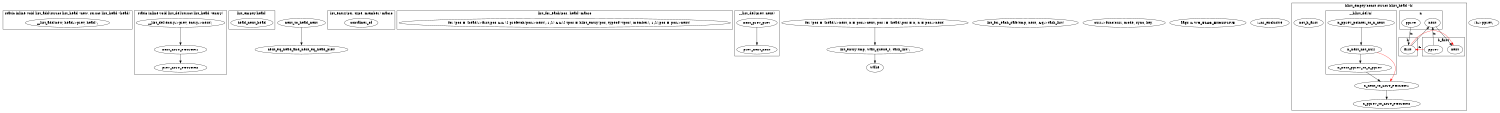 digraph list_h{
        size="10,18";
        ratio=filled;

		subgraph cluster_list_add{
				label="static inline void list_add(struct list_head *new, struct list_head *head)";

				__list_add[label="__list_add(new, head, head->next);"];
		}

		subgraph cluster_list_add_tail{
				label="static inline void list_add_tail(struct list_head *new, struct list_head *head)";

				__list_add[label="__list_add(new, head->prev, head);"];
		}

		subgraph cluster_list_del{
				label="static inline void list_del(struct list_head *entry)";

				__list_del[label="__list_del(entry->prev, entry->next);"];
				next_LIST_POISON1;
				prev_LIST_POISON2;

				__list_del -> next_LIST_POISON1;
				next_LIST_POISON1 -> prev_LIST_POISON2;
		}

		subgraph cluster_list_empty{
				label="list_empty(head)";
				head_next_head;
		}

		subgraph list_empty_careful{
				label="list_empty_careful(const struct list_head *head)";
				next_to_head_next;
				next_eq_head_and_next_eq_head_prev;

				next_to_head_next -> next_eq_head_and_next_eq_head_prev;
		}

		subgraph cluster_list_entry{
				// Returns the address of the data structure of type t in which the list_head field that has the name m and the address p is included.
				// list_entry(p,t,m)
				label="list_entry(ptr, type, member) macro"; //		// type has the type of ptr, and its name is member in type. return type address.

				container_of;
		}

		subgraph cluster_list_for_each{
				label="list_for_each(pos, head) macro";
        
				for[label="	for (pos = (head)->next; prefetch(pos->next), pos != (head);pos = pos->next)"];
		}

		subgraph cluster_list_for_each_entry{
				label="list_for_each_entry(pos, head, member) macro"; 
				
				for[label="for (pos = list_entry((head)->next, typeof(*pos), member);\lprefetch(pos->member.next), &pos->member != (head);\lpos = list_entry(pos->member.next, typeof(*pos), member))"];		
		}

		subgraph cluster__list_del{
				label="__list_del(prev, next)";
				next_prev_prev-> prev_next_next;
		}

		subgraph list_for_each_safe{
				label="list_for_each_safe(pos, n, head)";

				list_for_each_safe[label="for (pos = (head)->next, n = pos->next; pos != (head);pos = n, n = pos->next)"];
				list_for_each_save[label="list_for_each_safe(tmp, next, &q->task_list)"];
				list_entry[label="list_entry(tmp, wait_queue_t, task_list);"];
				wake_up_success[label="curr->func(curr, mode, sync, key)"];
				flags_WQ_FLAG_EXCLUSIVE[label="flags & WQ_FLAG_EXCLUSIVE"];
				nr[label="!--nr_exclusive"];

				list_for_each_safe -> list_entry;
				list_entry -> wake;
		}

		subgraph cluster_hlist_add_head{
				label="hlist_add_head(struct hlist_node *n, struct hlist_head *h)";
				compound=true;
				subgraph cluster_n{
						label="n";
						
						n_next[label="next"];
						n_pprev[label="pprve"];
						
				}
				subgraph cluster_h
				{
						label="h";
						h_first[label="first"];
				}

				subgraph cluster_h_first{
						label="h_first";
						h_first_next[label="next"];
						h_first_pprev[label="pprev"];
				}
				
				n_next -> h_first_next[lhead=cluster_h_first];
				h_first_pprev -> n_next[label="&"];
				h_first -> h_first_next[lhead=cluster_h_first, color=red];
				h_first -> n_next[lhead=cluster_n];
				n_pprev -> h_first[label="&"];
				h_first_pprev -> h_first[label="&", color=red];
		}

		subgraph cluster_hlist_add_head{
				label="hlist_del(struct hlist_node *n)";
				compound=true;

				n_next_to_LIST_POISON1;
				n_pprev_to_LIST_POISON2;
				
				subgraph cluster___hlist_del{
						label="__hlist_del(n)";
						
						n_pprev_pointer_to_n_next;
						n_next_not_null;
						n_next_pprev_to_n_pprev;

						n_pprev_pointer_to_n_next -> n_next_not_null;
						n_next_not_null -> n_next_pprev_to_n_pprev;
				}

				n_next_not_null -> n_next_to_LIST_POISON1[color=red];
				
				n_next_pprev_to_n_pprev -> n_next_to_LIST_POISON1[ltail=cluster___hlist_del];
				n_next_to_LIST_POISON1 -> n_pprev_to_LIST_POISON2;
		}

		subgraph cluster_hlist_add_head{
				label="hlist_empty(const struct hlist_head *h)";
				compound=true;
				edge[decorate=true];

				not_h_first;
		}

		subgraph cluster_hlist_for_each{
				label="hlist_for_each(pos, head) macro";
        
				for[label="for (pos = (head)->first; pos && ({ prefetch(pos->next); 1; });pos = pos->next)"];
		}

		subgraph cluster_hlist_for_each_entry{
				label="hlist_for_each_entry(tpos, pos, head, member) macro";

				for[label="	for (pos = (head)->first;pos && ({ prefetch(pos->next); 1;}) &&({ tpos = hlist_entry(pos, typeof(*tpos), member); 1;});pos = pos->next)"];
		}

		subgraph hlist_unhashed{
				// the hlist_node hasn't insert in the hash table
				label="hlist_unhashed(const struct hlist_node *h)";
				h_pprev[label="!h->pprev;"];
		}

		
}
